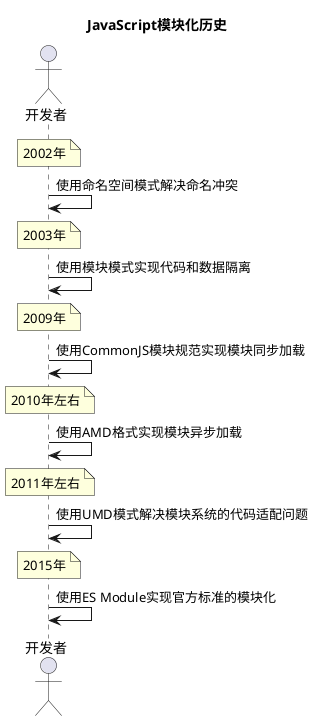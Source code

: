 @startuml
title JavaScript模块化历史

actor 开发者

note over 开发者: 2002年
开发者 -> 开发者: 使用命名空间模式解决命名冲突

note over 开发者: 2003年
开发者 -> 开发者: 使用模块模式实现代码和数据隔离

note over 开发者: 2009年
开发者 -> 开发者: 使用CommonJS模块规范实现模块同步加载

note over 开发者: 2010年左右
开发者 -> 开发者: 使用AMD格式实现模块异步加载

note over 开发者: 2011年左右
开发者 -> 开发者: 使用UMD模式解决模块系统的代码适配问题

note over 开发者: 2015年
开发者 -> 开发者: 使用ES Module实现官方标准的模块化

@enduml
